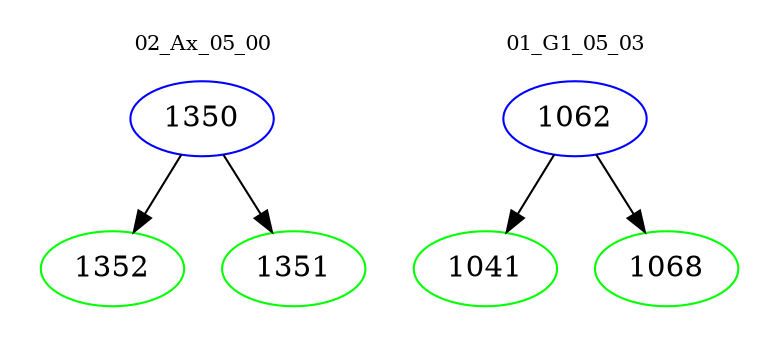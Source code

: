 digraph{
subgraph cluster_0 {
color = white
label = "02_Ax_05_00";
fontsize=10;
T0_1350 [label="1350", color="blue"]
T0_1350 -> T0_1352 [color="black"]
T0_1352 [label="1352", color="green"]
T0_1350 -> T0_1351 [color="black"]
T0_1351 [label="1351", color="green"]
}
subgraph cluster_1 {
color = white
label = "01_G1_05_03";
fontsize=10;
T1_1062 [label="1062", color="blue"]
T1_1062 -> T1_1041 [color="black"]
T1_1041 [label="1041", color="green"]
T1_1062 -> T1_1068 [color="black"]
T1_1068 [label="1068", color="green"]
}
}
